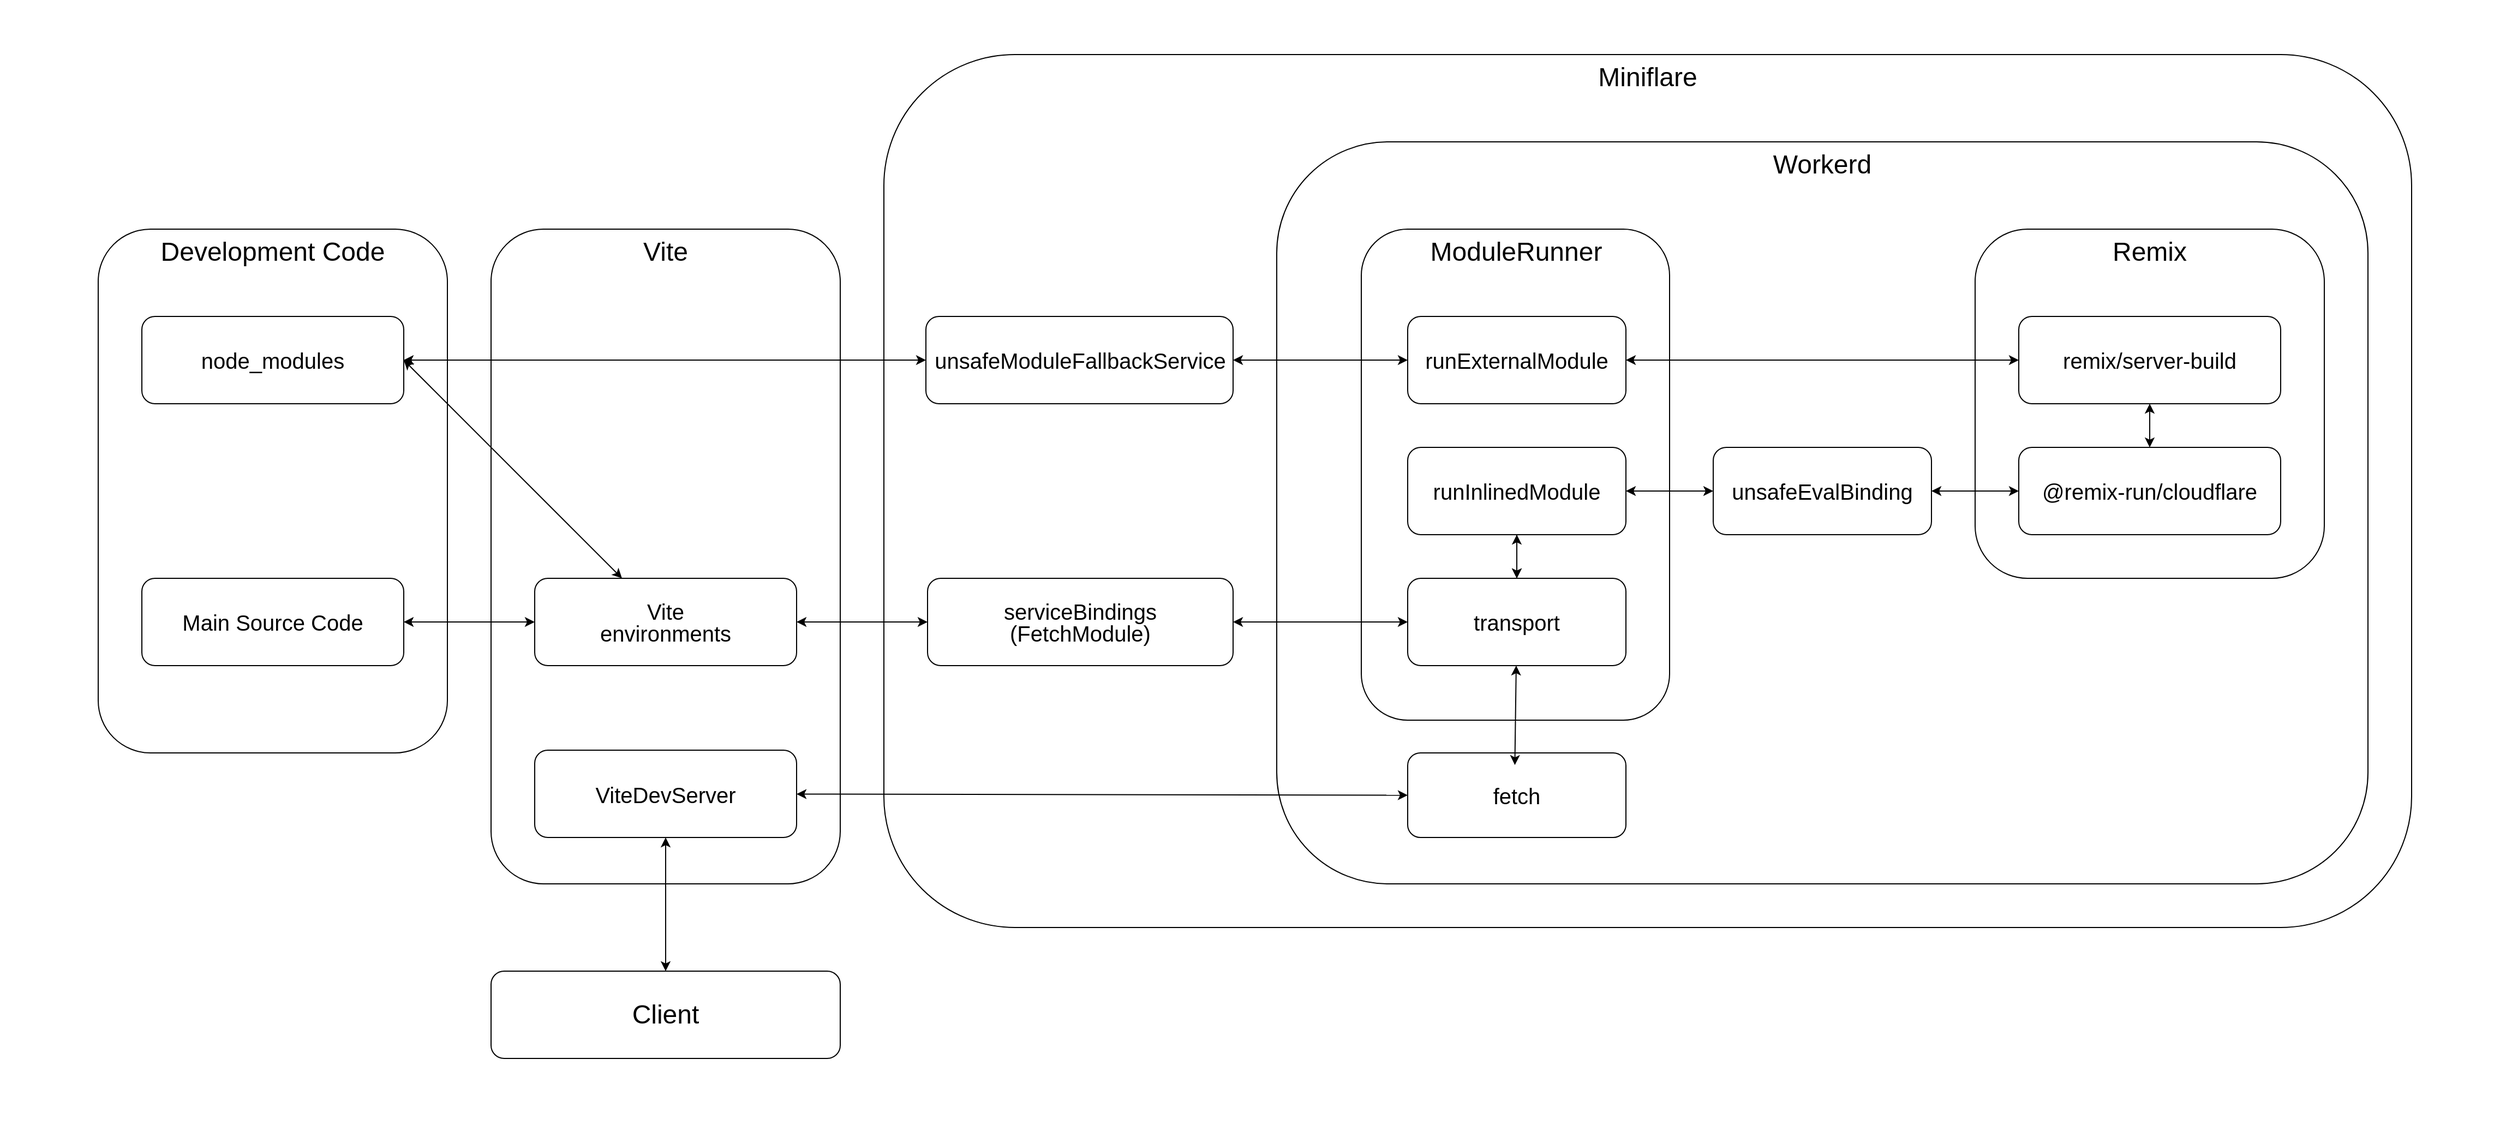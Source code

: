 <mxfile>
    <diagram id="QiZ8zi5Q6A_SjnwuK4uE" name="ページ1">
        <mxGraphModel dx="3652" dy="2014" grid="1" gridSize="10" guides="1" tooltips="1" connect="1" arrows="1" fold="1" page="1" pageScale="1" pageWidth="300" pageHeight="500" background="#ffffff" math="0" shadow="0">
            <root>
                <mxCell id="0"/>
                <mxCell id="1" parent="0"/>
                <mxCell id="46" value="" style="rounded=0;whiteSpace=wrap;html=1;fontSize=14;labelBackgroundColor=none;fillColor=none;fontColor=#000000;strokeColor=none;" parent="1" vertex="1">
                    <mxGeometry x="-690" y="-10" width="2290" height="1030" as="geometry"/>
                </mxCell>
                <mxCell id="2" value="&lt;div style=&quot;text-align: justify;&quot;&gt;&lt;span style=&quot;&quot;&gt;&lt;font style=&quot;font-size: 24px;&quot;&gt;Miniflare&lt;/font&gt;&lt;/span&gt;&lt;/div&gt;" style="rounded=1;whiteSpace=wrap;html=1;align=center;verticalAlign=top;labelBackgroundColor=none;fillColor=none;fontColor=#000000;strokeColor=#000000;" parent="1" vertex="1">
                    <mxGeometry x="120" y="40" width="1400" height="800" as="geometry"/>
                </mxCell>
                <mxCell id="3" value="&lt;font style=&quot;font-size: 24px;&quot;&gt;Workerd&lt;/font&gt;" style="rounded=1;whiteSpace=wrap;html=1;verticalAlign=top;labelBackgroundColor=none;fillColor=none;fontColor=#000000;strokeColor=#000000;" parent="1" vertex="1">
                    <mxGeometry x="480" y="120" width="1000" height="680" as="geometry"/>
                </mxCell>
                <mxCell id="48" value="&lt;font style=&quot;font-size: 24px;&quot;&gt;Remix&lt;/font&gt;" style="rounded=1;whiteSpace=wrap;html=1;fontFamily=Helvetica;fontSize=20;verticalAlign=top;fillColor=none;strokeColor=#000000;fontColor=#000000;" vertex="1" parent="1">
                    <mxGeometry x="1120" y="200" width="320" height="320" as="geometry"/>
                </mxCell>
                <mxCell id="39" value="Development Code" style="rounded=1;whiteSpace=wrap;html=1;fontSize=24;verticalAlign=top;labelBackgroundColor=none;fillColor=none;fontColor=#000000;strokeColor=#000000;" parent="1" vertex="1">
                    <mxGeometry x="-600" y="200" width="320" height="480" as="geometry"/>
                </mxCell>
                <mxCell id="5" value="Vite" style="rounded=1;whiteSpace=wrap;html=1;verticalAlign=top;fontSize=24;labelBackgroundColor=none;fillColor=none;fontColor=#000000;strokeColor=#000000;" parent="1" vertex="1">
                    <mxGeometry x="-240" y="200" width="320" height="600" as="geometry"/>
                </mxCell>
                <mxCell id="4" value="&lt;font style=&quot;font-size: 24px;&quot;&gt;ModuleRunner&lt;/font&gt;" style="rounded=1;whiteSpace=wrap;html=1;verticalAlign=top;labelBackgroundColor=none;fillColor=none;fontColor=#000000;strokeColor=#000000;" parent="1" vertex="1">
                    <mxGeometry x="557.5" y="200" width="282.5" height="450" as="geometry"/>
                </mxCell>
                <mxCell id="57" style="edgeStyle=none;html=1;entryX=0;entryY=0.5;entryDx=0;entryDy=0;strokeColor=#000000;fontFamily=Helvetica;fontSize=20;fontColor=#000000;startArrow=classic;startFill=1;" edge="1" parent="1" source="6" target="54">
                    <mxGeometry relative="1" as="geometry"/>
                </mxCell>
                <mxCell id="6" value="&lt;div style=&quot;font-size: 20px; line-height: 20px;&quot;&gt;unsafeModuleFallbackService&lt;/div&gt;" style="rounded=1;whiteSpace=wrap;html=1;labelBackgroundColor=none;fillColor=none;fontColor=#000000;strokeColor=#000000;fontSize=20;fontFamily=Helvetica;" parent="1" vertex="1">
                    <mxGeometry x="158.5" y="280" width="281.5" height="80" as="geometry"/>
                </mxCell>
                <mxCell id="25" style="edgeStyle=none;html=1;entryX=1;entryY=0.5;entryDx=0;entryDy=0;startArrow=classic;startFill=1;fontColor=#000000;labelBackgroundColor=none;fillColor=none;strokeColor=#000000;" parent="1" source="7" target="13" edge="1">
                    <mxGeometry relative="1" as="geometry"/>
                </mxCell>
                <mxCell id="28" style="edgeStyle=none;html=1;startArrow=classic;startFill=1;fontColor=#000000;labelBackgroundColor=none;fillColor=none;strokeColor=#000000;" parent="1" source="7" target="8" edge="1">
                    <mxGeometry relative="1" as="geometry"/>
                </mxCell>
                <mxCell id="50" style="edgeStyle=none;html=1;entryX=0.491;entryY=0.143;entryDx=0;entryDy=0;entryPerimeter=0;strokeColor=#000000;fontFamily=Helvetica;fontSize=20;fontColor=#000000;startArrow=classic;startFill=1;" edge="1" parent="1" source="7" target="10">
                    <mxGeometry relative="1" as="geometry"/>
                </mxCell>
                <mxCell id="7" value="&lt;div style=&quot;font-size: 20px; line-height: 20px;&quot;&gt;transport&lt;/div&gt;" style="rounded=1;whiteSpace=wrap;html=1;labelBackgroundColor=none;fillColor=none;fontColor=#000000;strokeColor=#000000;fontSize=20;fontFamily=Helvetica;" parent="1" vertex="1">
                    <mxGeometry x="600" y="520" width="200" height="80" as="geometry"/>
                </mxCell>
                <mxCell id="47" value="" style="edgeStyle=none;html=1;fontFamily=Helvetica;fontSize=17;strokeColor=#000000;" edge="1" parent="1" source="8" target="7">
                    <mxGeometry relative="1" as="geometry"/>
                </mxCell>
                <mxCell id="60" style="edgeStyle=none;html=1;entryX=0;entryY=0.5;entryDx=0;entryDy=0;strokeColor=#000000;fontFamily=Helvetica;fontSize=24;fontColor=#000000;startArrow=classic;startFill=1;" edge="1" parent="1" source="8" target="12">
                    <mxGeometry relative="1" as="geometry"/>
                </mxCell>
                <mxCell id="8" value="&lt;div style=&quot;font-size: 20px; line-height: 20px;&quot;&gt;runInlinedModule&lt;/div&gt;" style="rounded=1;whiteSpace=wrap;html=1;labelBackgroundColor=none;fillColor=none;fontColor=#000000;strokeColor=#000000;fontSize=20;fontFamily=Helvetica;" parent="1" vertex="1">
                    <mxGeometry x="600" y="400" width="200" height="80" as="geometry"/>
                </mxCell>
                <mxCell id="10" value="&lt;font style=&quot;font-size: 20px;&quot;&gt;&lt;span style=&quot;font-size: 20px;&quot;&gt;fetch&lt;/span&gt;&lt;/font&gt;" style="rounded=1;whiteSpace=wrap;html=1;labelBackgroundColor=none;fillColor=none;fontColor=#000000;strokeColor=#000000;fontSize=20;fontFamily=Helvetica;" parent="1" vertex="1">
                    <mxGeometry x="600" y="680" width="200" height="77.5" as="geometry"/>
                </mxCell>
                <mxCell id="18" style="edgeStyle=none;html=1;startArrow=classic;startFill=1;fontColor=#000000;labelBackgroundColor=none;fillColor=none;strokeColor=#000000;" parent="1" source="11" target="15" edge="1">
                    <mxGeometry relative="1" as="geometry"/>
                </mxCell>
                <mxCell id="11" value="Client" style="rounded=1;whiteSpace=wrap;html=1;verticalAlign=middle;fontSize=24;labelBackgroundColor=none;fillColor=none;fontColor=#000000;strokeColor=#000000;" parent="1" vertex="1">
                    <mxGeometry x="-240" y="880" width="320" height="80" as="geometry"/>
                </mxCell>
                <mxCell id="61" style="edgeStyle=none;html=1;strokeColor=#000000;fontFamily=Helvetica;fontSize=24;fontColor=#000000;startArrow=classic;startFill=1;" edge="1" parent="1" source="12" target="49">
                    <mxGeometry relative="1" as="geometry"/>
                </mxCell>
                <mxCell id="12" value="&lt;div style=&quot;font-size: 20px; line-height: 20px;&quot;&gt;unsafeEvalBinding&lt;/div&gt;" style="rounded=1;whiteSpace=wrap;html=1;labelBackgroundColor=none;fillColor=none;fontColor=#000000;strokeColor=#000000;fontSize=20;fontFamily=Helvetica;" parent="1" vertex="1">
                    <mxGeometry x="880" y="400" width="200" height="80" as="geometry"/>
                </mxCell>
                <mxCell id="13" value="&lt;div style=&quot;font-size: 20px; line-height: 20px;&quot;&gt;&lt;font style=&quot;font-size: 20px;&quot;&gt;serviceBindings&lt;/font&gt;&lt;/div&gt;&lt;div style=&quot;font-size: 20px; line-height: 20px;&quot;&gt;&lt;font style=&quot;font-size: 20px;&quot;&gt;(FetchModule)&lt;/font&gt;&lt;/div&gt;" style="rounded=1;whiteSpace=wrap;html=1;labelBackgroundColor=none;fillColor=none;fontColor=#000000;strokeColor=#000000;fontSize=20;fontFamily=Helvetica;" parent="1" vertex="1">
                    <mxGeometry x="160" y="520" width="280" height="80" as="geometry"/>
                </mxCell>
                <mxCell id="14" value="&lt;div style=&quot;font-size: 20px; line-height: 20px;&quot;&gt;remix/server-build&lt;/div&gt;" style="rounded=1;whiteSpace=wrap;html=1;labelBackgroundColor=none;fillColor=none;fontColor=#000000;strokeColor=#000000;fontSize=20;fontFamily=Helvetica;" parent="1" vertex="1">
                    <mxGeometry x="1160" y="280" width="240" height="80" as="geometry"/>
                </mxCell>
                <mxCell id="20" style="edgeStyle=none;html=1;startArrow=classic;startFill=1;entryX=0;entryY=0.5;entryDx=0;entryDy=0;fontColor=#000000;labelBackgroundColor=none;fillColor=none;strokeColor=#000000;" parent="1" source="15" target="10" edge="1">
                    <mxGeometry relative="1" as="geometry"/>
                </mxCell>
                <mxCell id="15" value="ViteDevServer" style="rounded=1;whiteSpace=wrap;html=1;fontSize=20;labelBackgroundColor=none;fillColor=none;fontColor=#000000;strokeColor=#000000;fontFamily=Helvetica;" parent="1" vertex="1">
                    <mxGeometry x="-200" y="677.5" width="240" height="80" as="geometry"/>
                </mxCell>
                <mxCell id="38" value="" style="edgeStyle=none;html=1;fontSize=12;fontColor=#000000;startArrow=classic;startFill=1;labelBackgroundColor=none;fillColor=none;strokeColor=#000000;" parent="1" source="34" target="13" edge="1">
                    <mxGeometry relative="1" as="geometry"/>
                </mxCell>
                <mxCell id="43" style="edgeStyle=none;html=1;fontSize=14;fontColor=#000000;startArrow=classic;startFill=1;labelBackgroundColor=none;fillColor=none;strokeColor=#000000;" parent="1" source="34" target="40" edge="1">
                    <mxGeometry relative="1" as="geometry"/>
                </mxCell>
                <mxCell id="44" style="edgeStyle=none;html=1;entryX=1;entryY=0.5;entryDx=0;entryDy=0;fontSize=14;fontColor=#000000;startArrow=classic;startFill=1;labelBackgroundColor=none;fillColor=none;strokeColor=#000000;" parent="1" source="34" target="41" edge="1">
                    <mxGeometry relative="1" as="geometry"/>
                </mxCell>
                <mxCell id="34" value="&lt;div style=&quot;font-size: 20px; line-height: 20px;&quot;&gt;Vite&lt;/div&gt;&lt;div style=&quot;font-size: 20px; line-height: 20px;&quot;&gt;environments&lt;/div&gt;" style="rounded=1;whiteSpace=wrap;html=1;labelBackgroundColor=none;fillColor=none;fontColor=#000000;strokeColor=#000000;fontSize=20;fontFamily=Helvetica;" parent="1" vertex="1">
                    <mxGeometry x="-200" y="520" width="240" height="80" as="geometry"/>
                </mxCell>
                <mxCell id="40" value="Main Source Code" style="rounded=1;whiteSpace=wrap;html=1;fontSize=20;labelBackgroundColor=none;fillColor=none;fontColor=#000000;strokeColor=#000000;fontFamily=Helvetica;" parent="1" vertex="1">
                    <mxGeometry x="-560" y="520" width="240" height="80" as="geometry"/>
                </mxCell>
                <mxCell id="55" style="edgeStyle=none;html=1;entryX=0;entryY=0.5;entryDx=0;entryDy=0;strokeColor=#000000;fontFamily=Helvetica;fontSize=20;fontColor=#000000;startArrow=classic;startFill=1;" edge="1" parent="1" source="41" target="6">
                    <mxGeometry relative="1" as="geometry"/>
                </mxCell>
                <mxCell id="41" value="node_modules" style="rounded=1;whiteSpace=wrap;html=1;fontSize=20;labelBackgroundColor=none;fillColor=none;fontColor=#000000;strokeColor=#000000;fontFamily=Helvetica;" parent="1" vertex="1">
                    <mxGeometry x="-560" y="280" width="240" height="80" as="geometry"/>
                </mxCell>
                <mxCell id="59" style="edgeStyle=none;html=1;entryX=0.5;entryY=1;entryDx=0;entryDy=0;strokeColor=#000000;fontFamily=Helvetica;fontSize=20;fontColor=#000000;startArrow=classic;startFill=1;" edge="1" parent="1" source="49" target="14">
                    <mxGeometry relative="1" as="geometry"/>
                </mxCell>
                <mxCell id="49" value="@remix-run/cloudflare" style="rounded=1;whiteSpace=wrap;html=1;fontFamily=Helvetica;fontSize=20;verticalAlign=middle;fillColor=none;fontColor=#000000;strokeColor=#000000;" vertex="1" parent="1">
                    <mxGeometry x="1160" y="400" width="240" height="80" as="geometry"/>
                </mxCell>
                <mxCell id="58" style="edgeStyle=none;html=1;entryX=0;entryY=0.5;entryDx=0;entryDy=0;strokeColor=#000000;fontFamily=Helvetica;fontSize=20;fontColor=#000000;startArrow=classic;startFill=1;" edge="1" parent="1" source="54" target="14">
                    <mxGeometry relative="1" as="geometry"/>
                </mxCell>
                <mxCell id="54" value="&lt;div style=&quot;font-size: 20px; line-height: 20px;&quot;&gt;runExternalModule&lt;/div&gt;" style="rounded=1;whiteSpace=wrap;html=1;labelBackgroundColor=none;fillColor=none;fontColor=#000000;strokeColor=#000000;fontSize=20;fontFamily=Helvetica;" vertex="1" parent="1">
                    <mxGeometry x="600" y="280" width="200" height="80" as="geometry"/>
                </mxCell>
            </root>
        </mxGraphModel>
    </diagram>
</mxfile>
